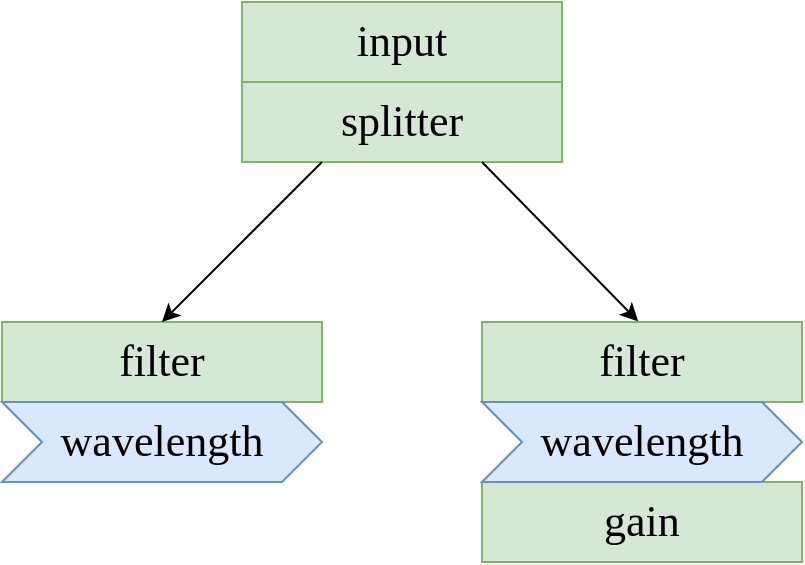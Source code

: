 <mxfile version="21.3.7" type="device">
  <diagram name="Page-1" id="BAFkuJvN7qEhGoRlOrsk">
    <mxGraphModel dx="439" dy="475" grid="1" gridSize="10" guides="1" tooltips="1" connect="1" arrows="1" fold="1" page="1" pageScale="1" pageWidth="827" pageHeight="1169" math="0" shadow="0">
      <root>
        <mxCell id="0" />
        <mxCell id="1" parent="0" />
        <mxCell id="QaMweqIweFgVx9TUJ9yv-1" value="input" style="rounded=0;whiteSpace=wrap;html=1;fontFamily=UGent Panno Text;fontSize=22;fillColor=#d5e8d4;strokeColor=#82b366;" vertex="1" parent="1">
          <mxGeometry x="160" y="40" width="160" height="40" as="geometry" />
        </mxCell>
        <mxCell id="QaMweqIweFgVx9TUJ9yv-2" value="splitter" style="rounded=0;whiteSpace=wrap;html=1;fontFamily=UGent Panno Text;fontSize=22;fillColor=#d5e8d4;strokeColor=#82b366;" vertex="1" parent="1">
          <mxGeometry x="160" y="80" width="160" height="40" as="geometry" />
        </mxCell>
        <mxCell id="QaMweqIweFgVx9TUJ9yv-3" value="filter" style="rounded=0;whiteSpace=wrap;html=1;fontFamily=UGent Panno Text;fontSize=22;fillColor=#d5e8d4;strokeColor=#82b366;" vertex="1" parent="1">
          <mxGeometry x="40" y="200" width="160" height="40" as="geometry" />
        </mxCell>
        <mxCell id="QaMweqIweFgVx9TUJ9yv-4" value="filter" style="rounded=0;whiteSpace=wrap;html=1;fontFamily=UGent Panno Text;fontSize=22;fillColor=#d5e8d4;strokeColor=#82b366;" vertex="1" parent="1">
          <mxGeometry x="280" y="200" width="160" height="40" as="geometry" />
        </mxCell>
        <mxCell id="QaMweqIweFgVx9TUJ9yv-5" value="" style="endArrow=classic;html=1;rounded=0;fontFamily=UGent Panno Text;fontSize=22;fontColor=default;exitX=0.25;exitY=1;exitDx=0;exitDy=0;entryX=0.5;entryY=0;entryDx=0;entryDy=0;" edge="1" parent="1" source="QaMweqIweFgVx9TUJ9yv-2" target="QaMweqIweFgVx9TUJ9yv-3">
          <mxGeometry width="50" height="50" relative="1" as="geometry">
            <mxPoint x="240" y="190" as="sourcePoint" />
            <mxPoint x="290" y="140" as="targetPoint" />
          </mxGeometry>
        </mxCell>
        <mxCell id="QaMweqIweFgVx9TUJ9yv-6" value="" style="endArrow=classic;html=1;rounded=0;fontFamily=UGent Panno Text;fontSize=22;fontColor=default;exitX=0.75;exitY=1;exitDx=0;exitDy=0;entryX=0.488;entryY=-0.008;entryDx=0;entryDy=0;entryPerimeter=0;" edge="1" parent="1" source="QaMweqIweFgVx9TUJ9yv-2" target="QaMweqIweFgVx9TUJ9yv-4">
          <mxGeometry width="50" height="50" relative="1" as="geometry">
            <mxPoint x="250" y="160" as="sourcePoint" />
            <mxPoint x="300" y="110" as="targetPoint" />
          </mxGeometry>
        </mxCell>
        <mxCell id="QaMweqIweFgVx9TUJ9yv-7" value="gain" style="rounded=0;whiteSpace=wrap;html=1;fontFamily=UGent Panno Text;fontSize=22;fillColor=#d5e8d4;strokeColor=#82b366;" vertex="1" parent="1">
          <mxGeometry x="280" y="280" width="160" height="40" as="geometry" />
        </mxCell>
        <mxCell id="QaMweqIweFgVx9TUJ9yv-8" value="wavelength" style="shape=step;perimeter=stepPerimeter;whiteSpace=wrap;html=1;fixedSize=1;rounded=0;strokeColor=#6c8ebf;fontFamily=UGent Panno Text;fontSize=22;fillColor=#dae8fc;" vertex="1" parent="1">
          <mxGeometry x="40" y="240" width="160" height="40" as="geometry" />
        </mxCell>
        <mxCell id="QaMweqIweFgVx9TUJ9yv-10" value="wavelength" style="shape=step;perimeter=stepPerimeter;whiteSpace=wrap;html=1;fixedSize=1;rounded=0;strokeColor=#6c8ebf;fontFamily=UGent Panno Text;fontSize=22;fillColor=#dae8fc;" vertex="1" parent="1">
          <mxGeometry x="280" y="240" width="160" height="40" as="geometry" />
        </mxCell>
      </root>
    </mxGraphModel>
  </diagram>
</mxfile>
